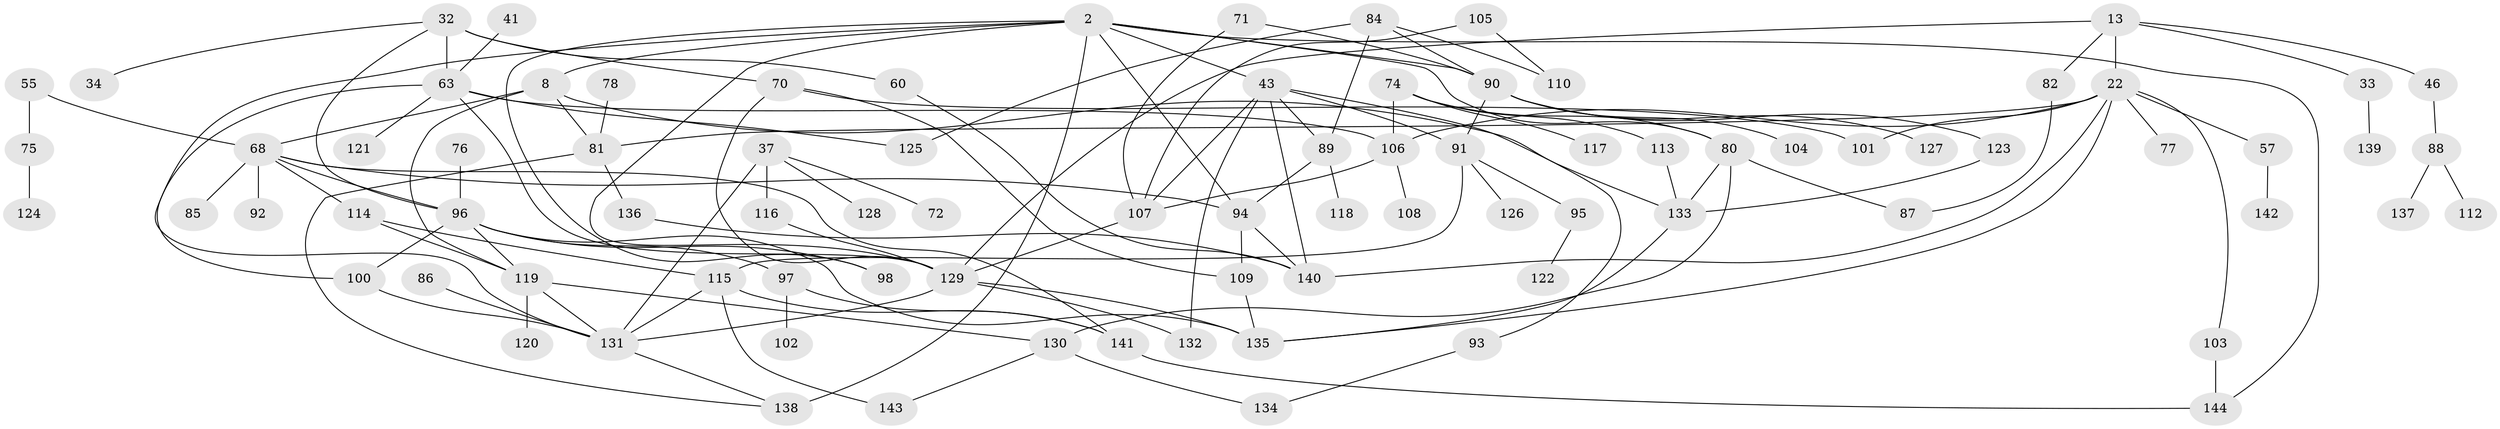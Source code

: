 // original degree distribution, {8: 0.013888888888888888, 5: 0.10416666666666667, 6: 0.027777777777777776, 4: 0.13194444444444445, 7: 0.027777777777777776, 2: 0.3263888888888889, 3: 0.1597222222222222, 1: 0.20833333333333334}
// Generated by graph-tools (version 1.1) at 2025/45/03/04/25 21:45:11]
// undirected, 86 vertices, 133 edges
graph export_dot {
graph [start="1"]
  node [color=gray90,style=filled];
  2 [super="+1"];
  8;
  13;
  22 [super="+21"];
  32 [super="+19"];
  33;
  34;
  37 [super="+35"];
  41;
  43 [super="+5"];
  46 [super="+36"];
  55;
  57 [super="+54"];
  60;
  63 [super="+4"];
  68 [super="+45+51"];
  70;
  71;
  72;
  74;
  75;
  76;
  77;
  78;
  80 [super="+66"];
  81 [super="+69"];
  82;
  84 [super="+44"];
  85;
  86;
  87;
  88;
  89;
  90 [super="+20"];
  91 [super="+38+42"];
  92;
  93;
  94 [super="+52"];
  95;
  96 [super="+23+28"];
  97;
  98;
  100 [super="+10"];
  101;
  102;
  103;
  104;
  105;
  106 [super="+50"];
  107 [super="+65+79"];
  108;
  109;
  110;
  112;
  113;
  114;
  115 [super="+83"];
  116 [super="+58"];
  117;
  118;
  119 [super="+48+111"];
  120;
  121;
  122;
  123;
  124;
  125;
  126;
  127;
  128;
  129 [super="+31+67"];
  130;
  131 [super="+49+99"];
  132;
  133 [super="+17+16"];
  134;
  135;
  136;
  137;
  138 [super="+73"];
  139;
  140 [super="+62"];
  141;
  142;
  143;
  144 [super="+59"];
  2 -- 8;
  2 -- 98;
  2 -- 129 [weight=2];
  2 -- 90 [weight=2];
  2 -- 80;
  2 -- 138 [weight=2];
  2 -- 43 [weight=2];
  2 -- 94;
  2 -- 131;
  2 -- 144;
  8 -- 81;
  8 -- 133;
  8 -- 119;
  8 -- 68;
  13 -- 33;
  13 -- 82;
  13 -- 46 [weight=2];
  13 -- 22;
  13 -- 129 [weight=2];
  22 -- 101;
  22 -- 135;
  22 -- 81 [weight=2];
  22 -- 77;
  22 -- 103;
  22 -- 106;
  22 -- 57;
  22 -- 140;
  32 -- 34;
  32 -- 60;
  32 -- 70;
  32 -- 63 [weight=2];
  32 -- 96;
  33 -- 139;
  37 -- 72;
  37 -- 128;
  37 -- 116 [weight=2];
  37 -- 131;
  41 -- 63;
  43 -- 93;
  43 -- 89;
  43 -- 132;
  43 -- 91;
  43 -- 140;
  43 -- 107;
  46 -- 88;
  55 -- 75;
  55 -- 68;
  57 -- 142;
  60 -- 140;
  63 -- 121;
  63 -- 125;
  63 -- 106;
  63 -- 100;
  63 -- 129;
  68 -- 114;
  68 -- 96;
  68 -- 85;
  68 -- 92;
  68 -- 141;
  68 -- 94 [weight=2];
  70 -- 109;
  70 -- 101;
  70 -- 129;
  71 -- 90;
  71 -- 107;
  74 -- 113;
  74 -- 117;
  74 -- 106;
  74 -- 80;
  75 -- 124;
  76 -- 96;
  78 -- 81;
  80 -- 130;
  80 -- 133;
  80 -- 87;
  81 -- 136;
  81 -- 138;
  82 -- 87;
  84 -- 89;
  84 -- 110;
  84 -- 90;
  84 -- 125;
  86 -- 131;
  88 -- 112;
  88 -- 137;
  89 -- 94;
  89 -- 118;
  90 -- 104 [weight=2];
  90 -- 123;
  90 -- 127;
  90 -- 91;
  91 -- 115;
  91 -- 126;
  91 -- 95;
  93 -- 134;
  94 -- 140;
  94 -- 109;
  95 -- 122;
  96 -- 97;
  96 -- 98;
  96 -- 100;
  96 -- 135;
  96 -- 119 [weight=2];
  97 -- 102;
  97 -- 141;
  100 -- 131;
  103 -- 144;
  105 -- 110;
  105 -- 107;
  106 -- 108;
  106 -- 107;
  107 -- 129 [weight=2];
  109 -- 135;
  113 -- 133;
  114 -- 115;
  114 -- 119;
  115 -- 143;
  115 -- 141;
  115 -- 131 [weight=2];
  116 -- 129;
  119 -- 130;
  119 -- 120;
  119 -- 131 [weight=2];
  123 -- 133;
  129 -- 132;
  129 -- 135;
  129 -- 131;
  130 -- 134;
  130 -- 143;
  131 -- 138;
  133 -- 135;
  136 -- 140;
  141 -- 144;
}
